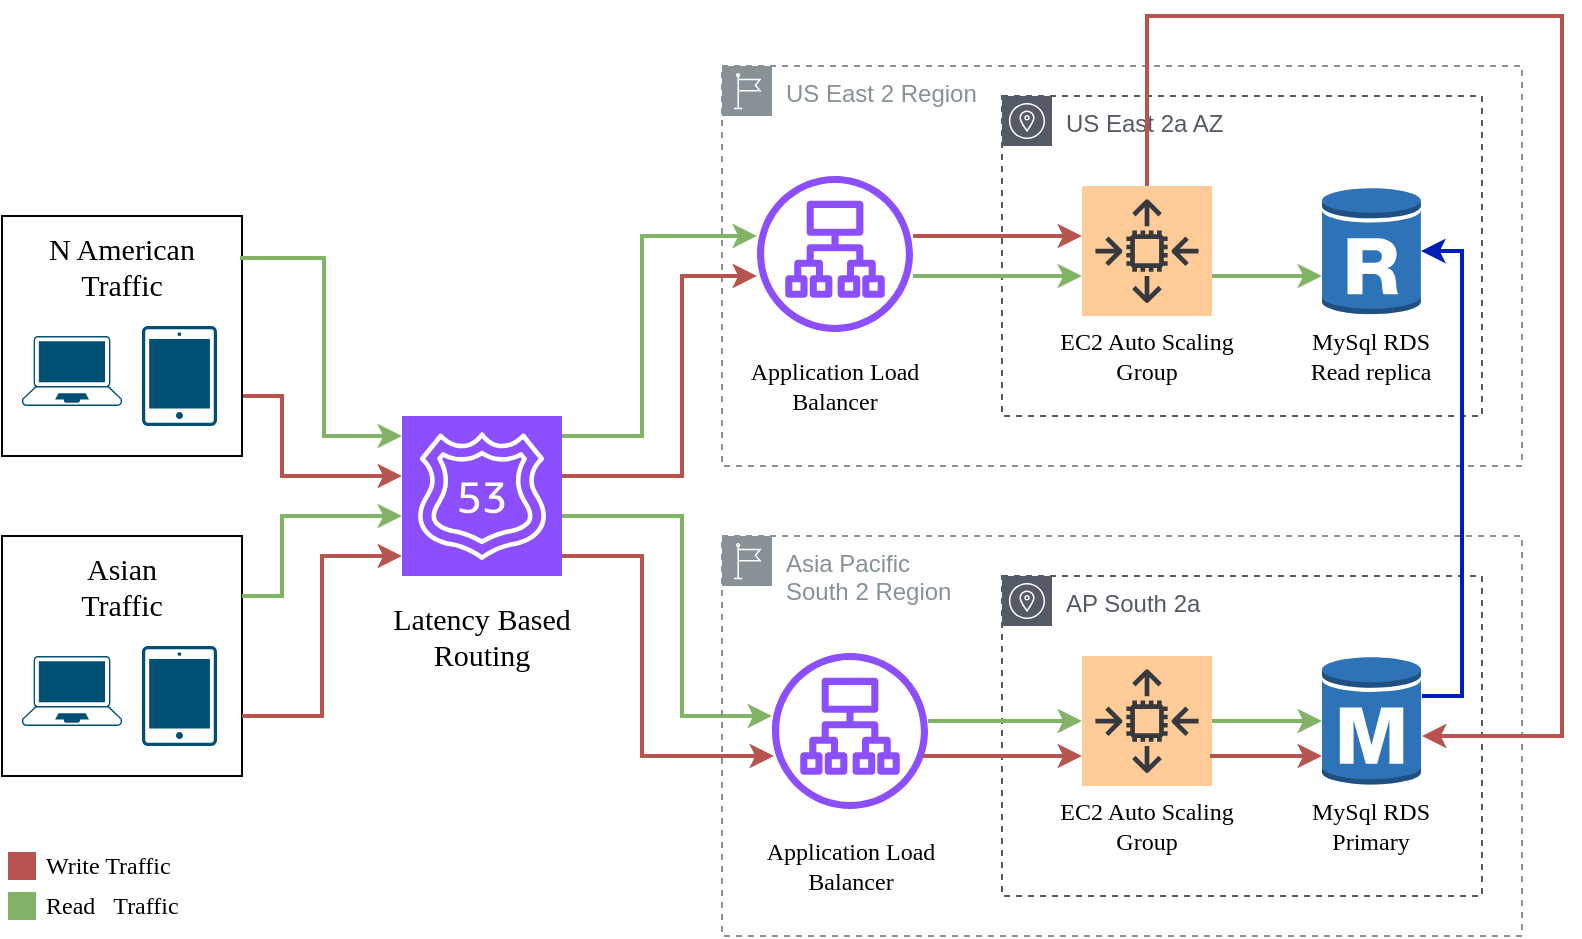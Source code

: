 <mxfile version="22.0.4" type="device">
  <diagram name="Page-1" id="jTNsOafAtQjt5Us7RyiZ">
    <mxGraphModel dx="1050" dy="574" grid="1" gridSize="10" guides="1" tooltips="1" connect="1" arrows="1" fold="1" page="1" pageScale="1" pageWidth="850" pageHeight="1100" math="0" shadow="0">
      <root>
        <mxCell id="0" />
        <mxCell id="1" parent="0" />
        <mxCell id="7S3_S_a6OIe_uZsWt0qb-15" value="US East 2 Region" style="sketch=0;outlineConnect=0;gradientColor=none;html=1;whiteSpace=wrap;fontSize=12;fontStyle=0;shape=mxgraph.aws4.group;grIcon=mxgraph.aws4.group_region;strokeColor=#879196;fillColor=none;verticalAlign=top;align=left;spacingLeft=30;fontColor=#879196;dashed=1;" vertex="1" parent="1">
          <mxGeometry x="400" y="185" width="400" height="200" as="geometry" />
        </mxCell>
        <mxCell id="7S3_S_a6OIe_uZsWt0qb-47" style="edgeStyle=orthogonalEdgeStyle;rounded=0;orthogonalLoop=1;jettySize=auto;html=1;exitX=1;exitY=0.75;exitDx=0;exitDy=0;fillColor=#f8cecc;gradientColor=#ea6b66;strokeColor=#b85450;strokeWidth=2;" edge="1" parent="1" source="7S3_S_a6OIe_uZsWt0qb-1" target="7S3_S_a6OIe_uZsWt0qb-8">
          <mxGeometry relative="1" as="geometry">
            <Array as="points">
              <mxPoint x="180" y="350" />
              <mxPoint x="180" y="390" />
            </Array>
          </mxGeometry>
        </mxCell>
        <mxCell id="7S3_S_a6OIe_uZsWt0qb-1" value="" style="rounded=0;whiteSpace=wrap;html=1;" vertex="1" parent="1">
          <mxGeometry x="40" y="260" width="120" height="120" as="geometry" />
        </mxCell>
        <mxCell id="7S3_S_a6OIe_uZsWt0qb-2" value="" style="points=[[0.13,0.02,0],[0.5,0,0],[0.87,0.02,0],[0.885,0.4,0],[0.985,0.985,0],[0.5,1,0],[0.015,0.985,0],[0.115,0.4,0]];verticalLabelPosition=bottom;sketch=0;html=1;verticalAlign=top;aspect=fixed;align=center;pointerEvents=1;shape=mxgraph.cisco19.laptop;fillColor=#005073;strokeColor=none;" vertex="1" parent="1">
          <mxGeometry x="50" y="320" width="50" height="35" as="geometry" />
        </mxCell>
        <mxCell id="7S3_S_a6OIe_uZsWt0qb-3" value="" style="sketch=0;points=[[0.015,0.015,0],[0.985,0.015,0],[0.985,0.985,0],[0.015,0.985,0],[0.25,0,0],[0.5,0,0],[0.75,0,0],[1,0.25,0],[1,0.5,0],[1,0.75,0],[0.75,1,0],[0.5,1,0],[0.25,1,0],[0,0.75,0],[0,0.5,0],[0,0.25,0]];verticalLabelPosition=bottom;html=1;verticalAlign=top;aspect=fixed;align=center;pointerEvents=1;shape=mxgraph.cisco19.handheld;fillColor=#005073;strokeColor=none;" vertex="1" parent="1">
          <mxGeometry x="110" y="315" width="37.5" height="50" as="geometry" />
        </mxCell>
        <mxCell id="7S3_S_a6OIe_uZsWt0qb-6" value="&lt;h6 style=&quot;font-size: 15px;&quot;&gt;&lt;div style=&quot;&quot;&gt;&lt;font face=&quot;Comic Sans MS&quot;&gt;&lt;span style=&quot;font-weight: 400;&quot;&gt;N American&lt;/span&gt;&lt;/font&gt;&lt;/div&gt;&lt;div style=&quot;&quot;&gt;&lt;span style=&quot;font-weight: 400;&quot;&gt;&lt;font style=&quot;font-size: 15px;&quot; face=&quot;Comic Sans MS&quot;&gt;Traffic&lt;/font&gt;&lt;/span&gt;&lt;/div&gt;&lt;/h6&gt;" style="text;html=1;strokeColor=none;fillColor=none;align=center;verticalAlign=middle;whiteSpace=wrap;rounded=0;" vertex="1" parent="1">
          <mxGeometry x="55" y="270" width="90" height="30" as="geometry" />
        </mxCell>
        <mxCell id="7S3_S_a6OIe_uZsWt0qb-48" style="edgeStyle=orthogonalEdgeStyle;rounded=0;orthogonalLoop=1;jettySize=auto;html=1;fillColor=#d5e8d4;gradientColor=#97d077;strokeColor=#82b366;strokeWidth=2;" edge="1" parent="1" target="7S3_S_a6OIe_uZsWt0qb-14">
          <mxGeometry relative="1" as="geometry">
            <mxPoint x="320" y="370" as="sourcePoint" />
            <Array as="points">
              <mxPoint x="320" y="370" />
              <mxPoint x="360" y="370" />
              <mxPoint x="360" y="270" />
            </Array>
          </mxGeometry>
        </mxCell>
        <mxCell id="7S3_S_a6OIe_uZsWt0qb-49" style="edgeStyle=orthogonalEdgeStyle;rounded=0;orthogonalLoop=1;jettySize=auto;html=1;strokeWidth=2;fillColor=#f8cecc;gradientColor=#ea6b66;strokeColor=#b85450;" edge="1" parent="1" source="7S3_S_a6OIe_uZsWt0qb-8" target="7S3_S_a6OIe_uZsWt0qb-14">
          <mxGeometry relative="1" as="geometry">
            <Array as="points">
              <mxPoint x="380" y="390" />
              <mxPoint x="380" y="290" />
            </Array>
          </mxGeometry>
        </mxCell>
        <mxCell id="7S3_S_a6OIe_uZsWt0qb-64" style="edgeStyle=orthogonalEdgeStyle;rounded=0;orthogonalLoop=1;jettySize=auto;html=1;fillColor=#d5e8d4;gradientColor=#97d077;strokeColor=#82b366;strokeWidth=2;" edge="1" parent="1" target="7S3_S_a6OIe_uZsWt0qb-31">
          <mxGeometry relative="1" as="geometry">
            <mxPoint x="320" y="410" as="sourcePoint" />
            <Array as="points">
              <mxPoint x="380" y="410" />
              <mxPoint x="380" y="510" />
            </Array>
          </mxGeometry>
        </mxCell>
        <mxCell id="7S3_S_a6OIe_uZsWt0qb-8" value="" style="sketch=0;points=[[0,0,0],[0.25,0,0],[0.5,0,0],[0.75,0,0],[1,0,0],[0,1,0],[0.25,1,0],[0.5,1,0],[0.75,1,0],[1,1,0],[0,0.25,0],[0,0.5,0],[0,0.75,0],[1,0.25,0],[1,0.5,0],[1,0.75,0]];outlineConnect=0;fontColor=#232F3E;fillColor=#8C4FFF;strokeColor=#ffffff;dashed=0;verticalLabelPosition=bottom;verticalAlign=top;align=center;html=1;fontSize=12;fontStyle=0;aspect=fixed;shape=mxgraph.aws4.resourceIcon;resIcon=mxgraph.aws4.route_53;" vertex="1" parent="1">
          <mxGeometry x="240" y="360" width="80" height="80" as="geometry" />
        </mxCell>
        <mxCell id="7S3_S_a6OIe_uZsWt0qb-9" value="&lt;h4 style=&quot;font-size: 15px;&quot;&gt;&lt;span style=&quot;font-weight: normal;&quot;&gt;&lt;font face=&quot;Comic Sans MS&quot;&gt;&lt;font style=&quot;font-size: 15px;&quot;&gt;Latency&amp;nbsp;&lt;/font&gt;Based&lt;br&gt;&lt;/font&gt;&lt;/span&gt;&lt;font face=&quot;Comic Sans MS&quot; style=&quot;font-size: 15px; font-weight: normal;&quot;&gt;Routing&lt;/font&gt;&lt;/h4&gt;" style="text;html=1;strokeColor=none;fillColor=none;align=center;verticalAlign=middle;whiteSpace=wrap;rounded=0;" vertex="1" parent="1">
          <mxGeometry x="210" y="440" width="140" height="60" as="geometry" />
        </mxCell>
        <mxCell id="7S3_S_a6OIe_uZsWt0qb-10" value="" style="rounded=0;whiteSpace=wrap;html=1;" vertex="1" parent="1">
          <mxGeometry x="40" y="420" width="120" height="120" as="geometry" />
        </mxCell>
        <mxCell id="7S3_S_a6OIe_uZsWt0qb-11" value="" style="points=[[0.13,0.02,0],[0.5,0,0],[0.87,0.02,0],[0.885,0.4,0],[0.985,0.985,0],[0.5,1,0],[0.015,0.985,0],[0.115,0.4,0]];verticalLabelPosition=bottom;sketch=0;html=1;verticalAlign=top;aspect=fixed;align=center;pointerEvents=1;shape=mxgraph.cisco19.laptop;fillColor=#005073;strokeColor=none;" vertex="1" parent="1">
          <mxGeometry x="50" y="480" width="50" height="35" as="geometry" />
        </mxCell>
        <mxCell id="7S3_S_a6OIe_uZsWt0qb-12" value="" style="sketch=0;points=[[0.015,0.015,0],[0.985,0.015,0],[0.985,0.985,0],[0.015,0.985,0],[0.25,0,0],[0.5,0,0],[0.75,0,0],[1,0.25,0],[1,0.5,0],[1,0.75,0],[0.75,1,0],[0.5,1,0],[0.25,1,0],[0,0.75,0],[0,0.5,0],[0,0.25,0]];verticalLabelPosition=bottom;html=1;verticalAlign=top;aspect=fixed;align=center;pointerEvents=1;shape=mxgraph.cisco19.handheld;fillColor=#005073;strokeColor=none;" vertex="1" parent="1">
          <mxGeometry x="110" y="475" width="37.5" height="50" as="geometry" />
        </mxCell>
        <mxCell id="7S3_S_a6OIe_uZsWt0qb-13" value="&lt;h6 style=&quot;font-size: 15px;&quot;&gt;&lt;div style=&quot;&quot;&gt;&lt;font face=&quot;Comic Sans MS&quot;&gt;&lt;span style=&quot;font-weight: 400;&quot;&gt;Asian&lt;/span&gt;&lt;/font&gt;&lt;/div&gt;&lt;div style=&quot;&quot;&gt;&lt;span style=&quot;font-weight: 400;&quot;&gt;&lt;font style=&quot;font-size: 15px;&quot; face=&quot;Comic Sans MS&quot;&gt;Traffic&lt;/font&gt;&lt;/span&gt;&lt;/div&gt;&lt;/h6&gt;" style="text;html=1;strokeColor=none;fillColor=none;align=center;verticalAlign=middle;whiteSpace=wrap;rounded=0;" vertex="1" parent="1">
          <mxGeometry x="70" y="430" width="60" height="30" as="geometry" />
        </mxCell>
        <mxCell id="7S3_S_a6OIe_uZsWt0qb-14" value="" style="sketch=0;outlineConnect=0;fontColor=#232F3E;gradientColor=none;fillColor=#8C4FFF;strokeColor=none;dashed=0;verticalLabelPosition=bottom;verticalAlign=top;align=center;html=1;fontSize=12;fontStyle=0;aspect=fixed;pointerEvents=1;shape=mxgraph.aws4.application_load_balancer;" vertex="1" parent="1">
          <mxGeometry x="417.5" y="240" width="78" height="78" as="geometry" />
        </mxCell>
        <mxCell id="7S3_S_a6OIe_uZsWt0qb-18" value="&lt;font style=&quot;font-size: 12px;&quot; face=&quot;Comic Sans MS&quot;&gt;Application Load Balancer&lt;/font&gt;" style="text;html=1;strokeColor=none;fillColor=none;align=center;verticalAlign=middle;whiteSpace=wrap;rounded=0;" vertex="1" parent="1">
          <mxGeometry x="410" y="330" width="93" height="30" as="geometry" />
        </mxCell>
        <mxCell id="7S3_S_a6OIe_uZsWt0qb-19" value="US East 2a AZ" style="sketch=0;outlineConnect=0;gradientColor=none;html=1;whiteSpace=wrap;fontSize=12;fontStyle=0;shape=mxgraph.aws4.group;grIcon=mxgraph.aws4.group_availability_zone;strokeColor=#545B64;fillColor=none;verticalAlign=top;align=left;spacingLeft=30;fontColor=#545B64;dashed=1;" vertex="1" parent="1">
          <mxGeometry x="540" y="200" width="240" height="160" as="geometry" />
        </mxCell>
        <mxCell id="7S3_S_a6OIe_uZsWt0qb-20" value="" style="sketch=0;points=[[0,0,0],[0.25,0,0],[0.5,0,0],[0.75,0,0],[1,0,0],[0,1,0],[0.25,1,0],[0.5,1,0],[0.75,1,0],[1,1,0],[0,0.25,0],[0,0.5,0],[0,0.75,0],[1,0.25,0],[1,0.5,0],[1,0.75,0]];outlineConnect=0;fillColor=#ffcc99;strokeColor=#36393d;dashed=0;verticalLabelPosition=bottom;verticalAlign=top;align=center;html=1;fontSize=12;fontStyle=0;aspect=fixed;shape=mxgraph.aws4.resourceIcon;resIcon=mxgraph.aws4.auto_scaling2;" vertex="1" parent="1">
          <mxGeometry x="580" y="245" width="65" height="65" as="geometry" />
        </mxCell>
        <mxCell id="7S3_S_a6OIe_uZsWt0qb-21" value="&lt;font face=&quot;Comic Sans MS&quot;&gt;EC2 Auto Scaling Group&lt;/font&gt;" style="text;html=1;strokeColor=none;fillColor=none;align=center;verticalAlign=middle;whiteSpace=wrap;rounded=0;" vertex="1" parent="1">
          <mxGeometry x="564" y="315" width="97" height="30" as="geometry" />
        </mxCell>
        <mxCell id="7S3_S_a6OIe_uZsWt0qb-23" value="" style="outlineConnect=0;dashed=0;verticalLabelPosition=bottom;verticalAlign=top;align=center;html=1;shape=mxgraph.aws3.rds_db_instance_read_replica;fillColor=#2E73B8;gradientColor=none;" vertex="1" parent="1">
          <mxGeometry x="700" y="245" width="49.5" height="65" as="geometry" />
        </mxCell>
        <mxCell id="7S3_S_a6OIe_uZsWt0qb-24" value="&lt;font face=&quot;Comic Sans MS&quot;&gt;MySql RDS Read replica&lt;/font&gt;" style="text;html=1;strokeColor=none;fillColor=none;align=center;verticalAlign=middle;whiteSpace=wrap;rounded=0;" vertex="1" parent="1">
          <mxGeometry x="687.37" y="315" width="74.75" height="30" as="geometry" />
        </mxCell>
        <mxCell id="7S3_S_a6OIe_uZsWt0qb-30" value="Asia Pacific &lt;br&gt;South 2 Region" style="sketch=0;outlineConnect=0;gradientColor=none;html=1;whiteSpace=wrap;fontSize=12;fontStyle=0;shape=mxgraph.aws4.group;grIcon=mxgraph.aws4.group_region;strokeColor=#879196;fillColor=none;verticalAlign=top;align=left;spacingLeft=30;fontColor=#879196;dashed=1;" vertex="1" parent="1">
          <mxGeometry x="400" y="420" width="400" height="200" as="geometry" />
        </mxCell>
        <mxCell id="7S3_S_a6OIe_uZsWt0qb-31" value="" style="sketch=0;outlineConnect=0;fontColor=#232F3E;gradientColor=none;fillColor=#8C4FFF;strokeColor=none;dashed=0;verticalLabelPosition=bottom;verticalAlign=top;align=center;html=1;fontSize=12;fontStyle=0;aspect=fixed;pointerEvents=1;shape=mxgraph.aws4.application_load_balancer;" vertex="1" parent="1">
          <mxGeometry x="425" y="478.5" width="78" height="78" as="geometry" />
        </mxCell>
        <mxCell id="7S3_S_a6OIe_uZsWt0qb-32" value="&lt;font style=&quot;font-size: 12px;&quot; face=&quot;Comic Sans MS&quot;&gt;Application Load Balancer&lt;/font&gt;" style="text;html=1;strokeColor=none;fillColor=none;align=center;verticalAlign=middle;whiteSpace=wrap;rounded=0;" vertex="1" parent="1">
          <mxGeometry x="417.5" y="570" width="93" height="30" as="geometry" />
        </mxCell>
        <mxCell id="7S3_S_a6OIe_uZsWt0qb-38" value="AP South 2a" style="sketch=0;outlineConnect=0;gradientColor=none;html=1;whiteSpace=wrap;fontSize=12;fontStyle=0;shape=mxgraph.aws4.group;grIcon=mxgraph.aws4.group_availability_zone;strokeColor=#545B64;fillColor=none;verticalAlign=top;align=left;spacingLeft=30;fontColor=#545B64;dashed=1;" vertex="1" parent="1">
          <mxGeometry x="540" y="440" width="240" height="160" as="geometry" />
        </mxCell>
        <mxCell id="7S3_S_a6OIe_uZsWt0qb-39" value="" style="sketch=0;points=[[0,0,0],[0.25,0,0],[0.5,0,0],[0.75,0,0],[1,0,0],[0,1,0],[0.25,1,0],[0.5,1,0],[0.75,1,0],[1,1,0],[0,0.25,0],[0,0.5,0],[0,0.75,0],[1,0.25,0],[1,0.5,0],[1,0.75,0]];outlineConnect=0;fillColor=#ffcc99;strokeColor=#36393d;dashed=0;verticalLabelPosition=bottom;verticalAlign=top;align=center;html=1;fontSize=12;fontStyle=0;aspect=fixed;shape=mxgraph.aws4.resourceIcon;resIcon=mxgraph.aws4.auto_scaling2;" vertex="1" parent="1">
          <mxGeometry x="580" y="480" width="65" height="65" as="geometry" />
        </mxCell>
        <mxCell id="7S3_S_a6OIe_uZsWt0qb-40" value="&lt;font face=&quot;Comic Sans MS&quot;&gt;EC2 Auto Scaling Group&lt;/font&gt;" style="text;html=1;strokeColor=none;fillColor=none;align=center;verticalAlign=middle;whiteSpace=wrap;rounded=0;" vertex="1" parent="1">
          <mxGeometry x="564" y="550" width="97" height="30" as="geometry" />
        </mxCell>
        <mxCell id="7S3_S_a6OIe_uZsWt0qb-42" value="&lt;font face=&quot;Comic Sans MS&quot;&gt;MySql RDS Primary&lt;/font&gt;" style="text;html=1;strokeColor=none;fillColor=none;align=center;verticalAlign=middle;whiteSpace=wrap;rounded=0;" vertex="1" parent="1">
          <mxGeometry x="687.37" y="550" width="74.75" height="30" as="geometry" />
        </mxCell>
        <mxCell id="7S3_S_a6OIe_uZsWt0qb-43" value="" style="outlineConnect=0;dashed=0;verticalLabelPosition=bottom;verticalAlign=top;align=center;html=1;shape=mxgraph.aws3.rds_db_instance;fillColor=#2E73B8;gradientColor=none;" vertex="1" parent="1">
          <mxGeometry x="699.99" y="479.5" width="49.5" height="66" as="geometry" />
        </mxCell>
        <mxCell id="7S3_S_a6OIe_uZsWt0qb-46" style="edgeStyle=orthogonalEdgeStyle;rounded=0;orthogonalLoop=1;jettySize=auto;html=1;fillColor=#d5e8d4;strokeColor=#82b366;gradientColor=#97d077;strokeWidth=2;" edge="1" parent="1">
          <mxGeometry relative="1" as="geometry">
            <mxPoint x="160" y="280" as="sourcePoint" />
            <mxPoint x="240" y="370" as="targetPoint" />
            <Array as="points">
              <mxPoint x="160" y="281" />
              <mxPoint x="201" y="281" />
              <mxPoint x="201" y="370" />
              <mxPoint x="240" y="370" />
            </Array>
          </mxGeometry>
        </mxCell>
        <mxCell id="7S3_S_a6OIe_uZsWt0qb-50" style="edgeStyle=orthogonalEdgeStyle;rounded=0;orthogonalLoop=1;jettySize=auto;html=1;fillColor=#d5e8d4;gradientColor=#97d077;strokeColor=#82b366;strokeWidth=2;" edge="1" parent="1" source="7S3_S_a6OIe_uZsWt0qb-14">
          <mxGeometry relative="1" as="geometry">
            <mxPoint x="580" y="290" as="targetPoint" />
            <Array as="points">
              <mxPoint x="580" y="290" />
            </Array>
          </mxGeometry>
        </mxCell>
        <mxCell id="7S3_S_a6OIe_uZsWt0qb-51" style="edgeStyle=orthogonalEdgeStyle;rounded=0;orthogonalLoop=1;jettySize=auto;html=1;fillColor=#d5e8d4;gradientColor=#97d077;strokeColor=#82b366;strokeWidth=2;" edge="1" parent="1" target="7S3_S_a6OIe_uZsWt0qb-23">
          <mxGeometry relative="1" as="geometry">
            <mxPoint x="645" y="290" as="sourcePoint" />
            <Array as="points">
              <mxPoint x="645" y="290" />
            </Array>
          </mxGeometry>
        </mxCell>
        <mxCell id="7S3_S_a6OIe_uZsWt0qb-57" style="edgeStyle=orthogonalEdgeStyle;rounded=0;orthogonalLoop=1;jettySize=auto;html=1;fillColor=#f8cecc;gradientColor=#ea6b66;strokeColor=#b85450;strokeWidth=2;" edge="1" parent="1" source="7S3_S_a6OIe_uZsWt0qb-14">
          <mxGeometry relative="1" as="geometry">
            <mxPoint x="580" y="270" as="targetPoint" />
            <Array as="points">
              <mxPoint x="580" y="270" />
            </Array>
          </mxGeometry>
        </mxCell>
        <mxCell id="7S3_S_a6OIe_uZsWt0qb-58" style="edgeStyle=orthogonalEdgeStyle;rounded=0;orthogonalLoop=1;jettySize=auto;html=1;fillColor=#f8cecc;gradientColor=#ea6b66;strokeColor=#b85450;strokeWidth=2;" edge="1" parent="1" source="7S3_S_a6OIe_uZsWt0qb-20">
          <mxGeometry relative="1" as="geometry">
            <mxPoint x="750" y="520" as="targetPoint" />
            <Array as="points">
              <mxPoint x="613" y="160" />
              <mxPoint x="820" y="160" />
              <mxPoint x="820" y="520" />
            </Array>
          </mxGeometry>
        </mxCell>
        <mxCell id="7S3_S_a6OIe_uZsWt0qb-59" style="edgeStyle=orthogonalEdgeStyle;rounded=0;orthogonalLoop=1;jettySize=auto;html=1;entryX=1;entryY=0.5;entryDx=0;entryDy=0;entryPerimeter=0;fillColor=#0050ef;strokeColor=#001DBC;strokeWidth=2;" edge="1" parent="1" target="7S3_S_a6OIe_uZsWt0qb-23">
          <mxGeometry relative="1" as="geometry">
            <mxPoint x="750" y="500" as="sourcePoint" />
            <Array as="points">
              <mxPoint x="750" y="500" />
              <mxPoint x="770" y="500" />
              <mxPoint x="770" y="278" />
            </Array>
          </mxGeometry>
        </mxCell>
        <mxCell id="7S3_S_a6OIe_uZsWt0qb-61" style="edgeStyle=orthogonalEdgeStyle;rounded=0;orthogonalLoop=1;jettySize=auto;html=1;exitX=1;exitY=0.25;exitDx=0;exitDy=0;fillColor=#d5e8d4;gradientColor=#97d077;strokeColor=#82b366;strokeWidth=2;" edge="1" parent="1" source="7S3_S_a6OIe_uZsWt0qb-10">
          <mxGeometry relative="1" as="geometry">
            <mxPoint x="240" y="410" as="targetPoint" />
            <Array as="points">
              <mxPoint x="180" y="450" />
              <mxPoint x="180" y="410" />
              <mxPoint x="240" y="410" />
            </Array>
          </mxGeometry>
        </mxCell>
        <mxCell id="7S3_S_a6OIe_uZsWt0qb-62" style="edgeStyle=orthogonalEdgeStyle;rounded=0;orthogonalLoop=1;jettySize=auto;html=1;exitX=1;exitY=0.75;exitDx=0;exitDy=0;fillColor=#f8cecc;gradientColor=#ea6b66;strokeColor=#b85450;strokeWidth=2;" edge="1" parent="1" source="7S3_S_a6OIe_uZsWt0qb-10" target="7S3_S_a6OIe_uZsWt0qb-8">
          <mxGeometry relative="1" as="geometry">
            <mxPoint x="240" y="436" as="targetPoint" />
            <Array as="points">
              <mxPoint x="200" y="510" />
              <mxPoint x="200" y="430" />
            </Array>
          </mxGeometry>
        </mxCell>
        <mxCell id="7S3_S_a6OIe_uZsWt0qb-66" style="edgeStyle=orthogonalEdgeStyle;rounded=0;orthogonalLoop=1;jettySize=auto;html=1;fillColor=#f8cecc;gradientColor=#ea6b66;strokeColor=#b85450;strokeWidth=2;" edge="1" parent="1">
          <mxGeometry relative="1" as="geometry">
            <mxPoint x="320" y="430" as="sourcePoint" />
            <mxPoint x="426" y="530" as="targetPoint" />
            <Array as="points">
              <mxPoint x="320" y="430" />
              <mxPoint x="360" y="430" />
              <mxPoint x="360" y="530" />
            </Array>
          </mxGeometry>
        </mxCell>
        <mxCell id="7S3_S_a6OIe_uZsWt0qb-68" style="edgeStyle=orthogonalEdgeStyle;rounded=0;orthogonalLoop=1;jettySize=auto;html=1;fillColor=#d5e8d4;gradientColor=#97d077;strokeColor=#82b366;strokeWidth=2;entryX=0;entryY=0.5;entryDx=0;entryDy=0;entryPerimeter=0;" edge="1" parent="1" source="7S3_S_a6OIe_uZsWt0qb-31" target="7S3_S_a6OIe_uZsWt0qb-39">
          <mxGeometry relative="1" as="geometry">
            <mxPoint x="506" y="280" as="sourcePoint" />
            <mxPoint x="590" y="280" as="targetPoint" />
            <Array as="points">
              <mxPoint x="570" y="513" />
            </Array>
          </mxGeometry>
        </mxCell>
        <mxCell id="7S3_S_a6OIe_uZsWt0qb-69" style="edgeStyle=orthogonalEdgeStyle;rounded=0;orthogonalLoop=1;jettySize=auto;html=1;fillColor=#f8cecc;gradientColor=#ea6b66;strokeColor=#b85450;strokeWidth=2;" edge="1" parent="1">
          <mxGeometry relative="1" as="geometry">
            <mxPoint x="500" y="530" as="sourcePoint" />
            <mxPoint x="580" y="530" as="targetPoint" />
            <Array as="points">
              <mxPoint x="500" y="530" />
            </Array>
          </mxGeometry>
        </mxCell>
        <mxCell id="7S3_S_a6OIe_uZsWt0qb-70" style="edgeStyle=orthogonalEdgeStyle;rounded=0;orthogonalLoop=1;jettySize=auto;html=1;entryX=0;entryY=0.5;entryDx=0;entryDy=0;entryPerimeter=0;fillColor=#d5e8d4;gradientColor=#97d077;strokeColor=#82b366;strokeWidth=2;" edge="1" parent="1" source="7S3_S_a6OIe_uZsWt0qb-39" target="7S3_S_a6OIe_uZsWt0qb-43">
          <mxGeometry relative="1" as="geometry" />
        </mxCell>
        <mxCell id="7S3_S_a6OIe_uZsWt0qb-72" style="edgeStyle=orthogonalEdgeStyle;rounded=0;orthogonalLoop=1;jettySize=auto;html=1;fillColor=#f8cecc;gradientColor=#ea6b66;strokeColor=#b85450;strokeWidth=2;" edge="1" parent="1" target="7S3_S_a6OIe_uZsWt0qb-43">
          <mxGeometry relative="1" as="geometry">
            <mxPoint x="645" y="529" as="sourcePoint" />
            <mxPoint x="690" y="529" as="targetPoint" />
            <Array as="points">
              <mxPoint x="645" y="530" />
            </Array>
          </mxGeometry>
        </mxCell>
        <mxCell id="7S3_S_a6OIe_uZsWt0qb-73" value="&lt;span style=&quot;background-color: rgb(184, 84, 80);&quot;&gt;&amp;nbsp; &amp;nbsp;&amp;nbsp;&lt;/span&gt;" style="text;html=1;strokeColor=none;fillColor=none;align=center;verticalAlign=middle;whiteSpace=wrap;rounded=0;" vertex="1" parent="1">
          <mxGeometry x="40" y="575" width="20" height="20" as="geometry" />
        </mxCell>
        <mxCell id="7S3_S_a6OIe_uZsWt0qb-74" value="&lt;font face=&quot;Comic Sans MS&quot;&gt;Write Traffic&lt;/font&gt;" style="text;html=1;strokeColor=none;fillColor=none;align=left;verticalAlign=middle;whiteSpace=wrap;rounded=0;" vertex="1" parent="1">
          <mxGeometry x="60" y="570" width="90" height="30" as="geometry" />
        </mxCell>
        <mxCell id="7S3_S_a6OIe_uZsWt0qb-75" value="&lt;span style=&quot;background-color: rgb(130, 179, 102);&quot;&gt;&amp;nbsp; &amp;nbsp;&amp;nbsp;&lt;/span&gt;" style="text;html=1;strokeColor=none;fillColor=none;align=center;verticalAlign=middle;whiteSpace=wrap;rounded=0;" vertex="1" parent="1">
          <mxGeometry x="40" y="595" width="20" height="20" as="geometry" />
        </mxCell>
        <mxCell id="7S3_S_a6OIe_uZsWt0qb-76" value="&lt;font face=&quot;Comic Sans MS&quot;&gt;Read&amp;nbsp; &amp;nbsp;Traffic&lt;/font&gt;" style="text;html=1;strokeColor=none;fillColor=none;align=left;verticalAlign=middle;whiteSpace=wrap;rounded=0;" vertex="1" parent="1">
          <mxGeometry x="60" y="590" width="90" height="30" as="geometry" />
        </mxCell>
      </root>
    </mxGraphModel>
  </diagram>
</mxfile>
